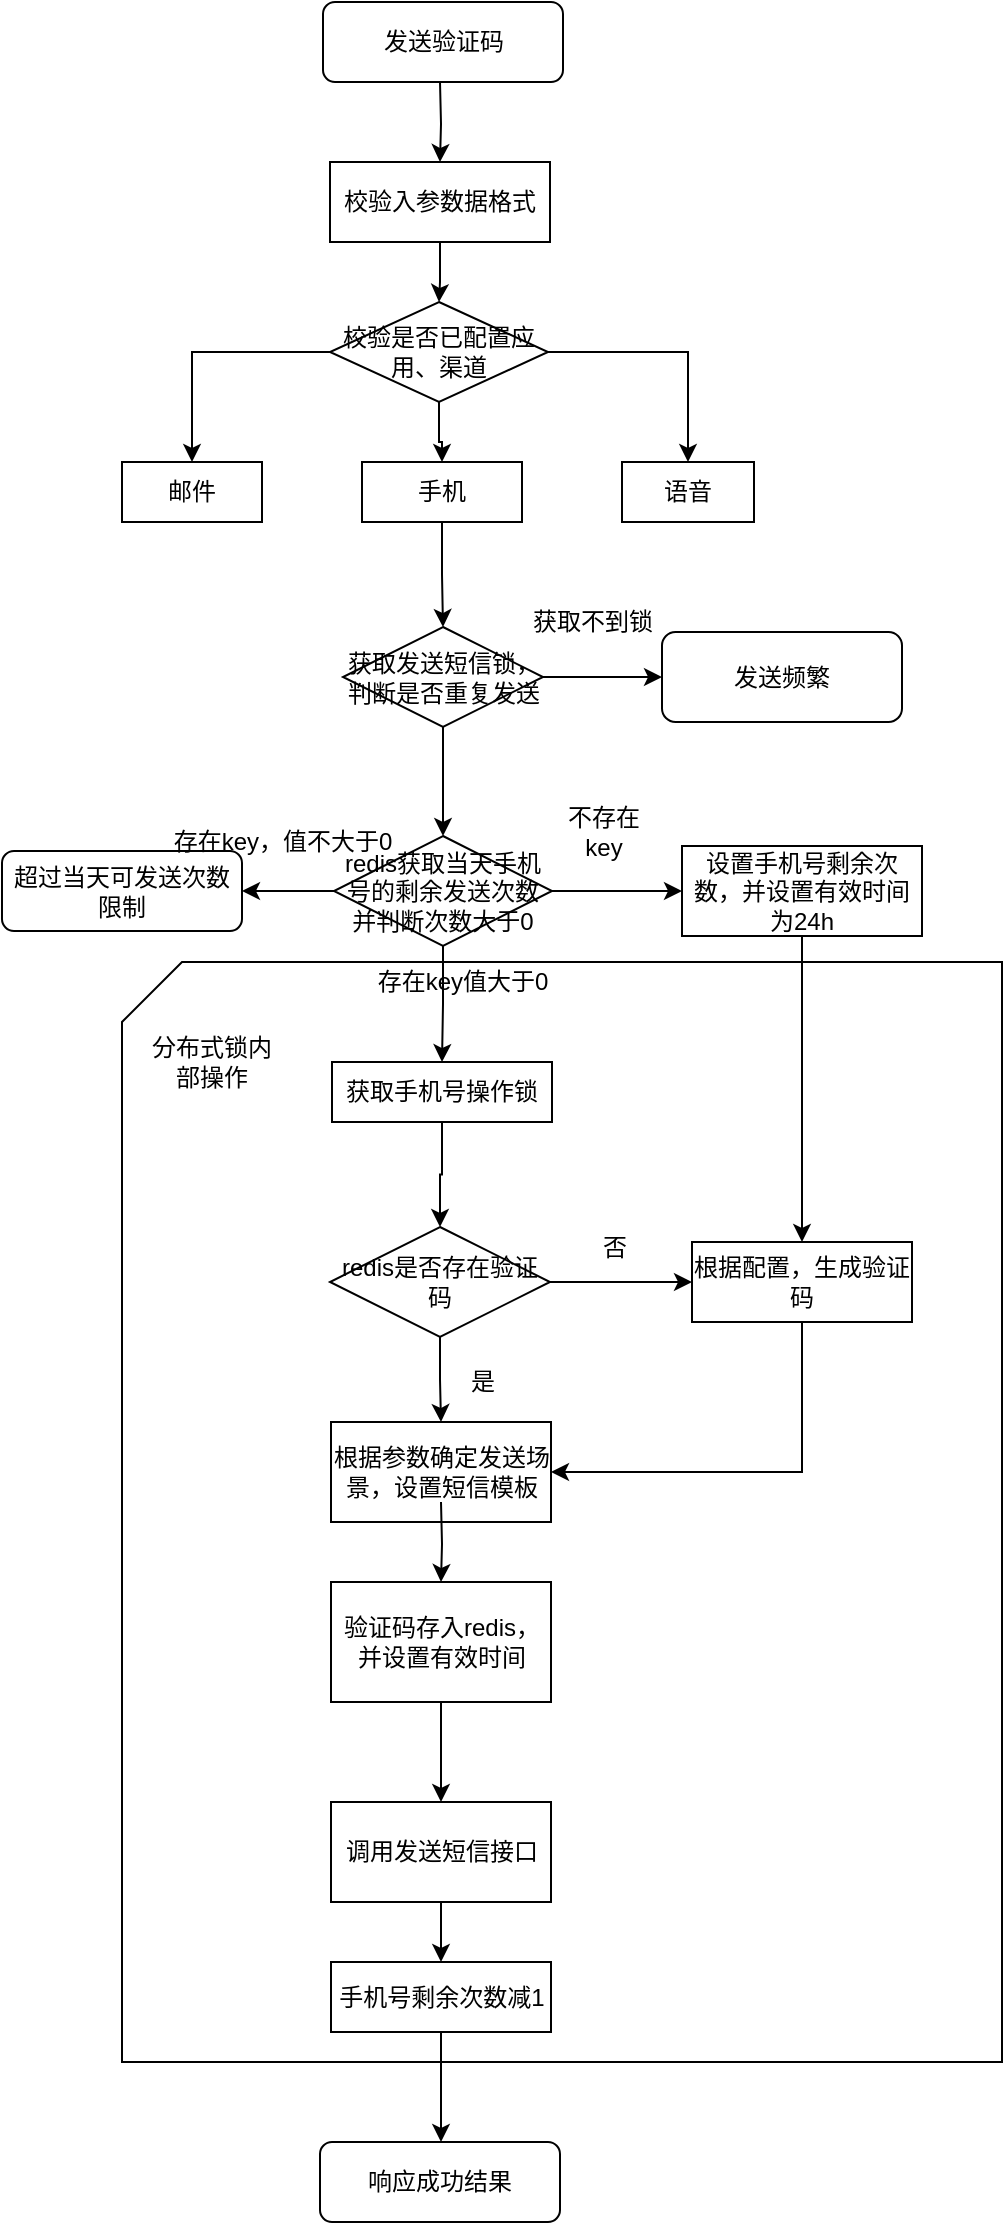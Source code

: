 <mxfile version="15.5.2" type="github" pages="3">
  <diagram name="发送验证码" id="5t8LrFdxgWVExgxGlZ4b">
    <mxGraphModel dx="1422" dy="762" grid="1" gridSize="10" guides="1" tooltips="1" connect="1" arrows="1" fold="1" page="1" pageScale="1" pageWidth="827" pageHeight="1169" math="0" shadow="0">
      <root>
        <mxCell id="j0tR6l56mGdC5zeVIyex-0" />
        <mxCell id="j0tR6l56mGdC5zeVIyex-1" parent="j0tR6l56mGdC5zeVIyex-0" />
        <mxCell id="FIBJ8iWLLlTc4RRGElDK-0" value="" style="shape=card;whiteSpace=wrap;html=1;" parent="j0tR6l56mGdC5zeVIyex-1" vertex="1">
          <mxGeometry x="200" y="580" width="440" height="550" as="geometry" />
        </mxCell>
        <mxCell id="j0tR6l56mGdC5zeVIyex-3" style="edgeStyle=orthogonalEdgeStyle;rounded=0;orthogonalLoop=1;jettySize=auto;html=1;entryX=0.5;entryY=0;entryDx=0;entryDy=0;" parent="j0tR6l56mGdC5zeVIyex-1" target="j0tR6l56mGdC5zeVIyex-5" edge="1">
          <mxGeometry relative="1" as="geometry">
            <mxPoint x="359" y="140" as="sourcePoint" />
          </mxGeometry>
        </mxCell>
        <mxCell id="j0tR6l56mGdC5zeVIyex-4" style="edgeStyle=orthogonalEdgeStyle;rounded=0;orthogonalLoop=1;jettySize=auto;html=1;entryX=0.5;entryY=0;entryDx=0;entryDy=0;" parent="j0tR6l56mGdC5zeVIyex-1" source="j0tR6l56mGdC5zeVIyex-5" target="j0tR6l56mGdC5zeVIyex-31" edge="1">
          <mxGeometry relative="1" as="geometry" />
        </mxCell>
        <mxCell id="j0tR6l56mGdC5zeVIyex-5" value="校验入参数据格式" style="rounded=0;whiteSpace=wrap;html=1;" parent="j0tR6l56mGdC5zeVIyex-1" vertex="1">
          <mxGeometry x="304" y="180" width="110" height="40" as="geometry" />
        </mxCell>
        <mxCell id="j0tR6l56mGdC5zeVIyex-9" value="根据参数确定发送场景，设置短信模板" style="rounded=0;whiteSpace=wrap;html=1;" parent="j0tR6l56mGdC5zeVIyex-1" vertex="1">
          <mxGeometry x="304.5" y="810" width="110" height="50" as="geometry" />
        </mxCell>
        <mxCell id="TT7TSd0IVtJUblJzLXKE-5" value="" style="edgeStyle=orthogonalEdgeStyle;rounded=0;orthogonalLoop=1;jettySize=auto;html=1;" parent="j0tR6l56mGdC5zeVIyex-1" source="j0tR6l56mGdC5zeVIyex-19" target="j0tR6l56mGdC5zeVIyex-23" edge="1">
          <mxGeometry relative="1" as="geometry" />
        </mxCell>
        <mxCell id="j0tR6l56mGdC5zeVIyex-19" value="手机" style="rounded=0;whiteSpace=wrap;html=1;" parent="j0tR6l56mGdC5zeVIyex-1" vertex="1">
          <mxGeometry x="320" y="330" width="80" height="30" as="geometry" />
        </mxCell>
        <mxCell id="j0tR6l56mGdC5zeVIyex-20" value="邮件" style="rounded=0;whiteSpace=wrap;html=1;" parent="j0tR6l56mGdC5zeVIyex-1" vertex="1">
          <mxGeometry x="200" y="330" width="70" height="30" as="geometry" />
        </mxCell>
        <mxCell id="TT7TSd0IVtJUblJzLXKE-4" value="" style="edgeStyle=orthogonalEdgeStyle;rounded=0;orthogonalLoop=1;jettySize=auto;html=1;" parent="j0tR6l56mGdC5zeVIyex-1" source="j0tR6l56mGdC5zeVIyex-23" target="j0tR6l56mGdC5zeVIyex-37" edge="1">
          <mxGeometry relative="1" as="geometry" />
        </mxCell>
        <mxCell id="TT7TSd0IVtJUblJzLXKE-6" value="" style="edgeStyle=orthogonalEdgeStyle;rounded=0;orthogonalLoop=1;jettySize=auto;html=1;" parent="j0tR6l56mGdC5zeVIyex-1" source="j0tR6l56mGdC5zeVIyex-23" target="j0tR6l56mGdC5zeVIyex-27" edge="1">
          <mxGeometry relative="1" as="geometry" />
        </mxCell>
        <mxCell id="j0tR6l56mGdC5zeVIyex-23" value="&lt;span&gt;获取发送短信锁，判断是否重复发送&lt;/span&gt;" style="rhombus;whiteSpace=wrap;html=1;" parent="j0tR6l56mGdC5zeVIyex-1" vertex="1">
          <mxGeometry x="310.5" y="412.5" width="100" height="50" as="geometry" />
        </mxCell>
        <mxCell id="j0tR6l56mGdC5zeVIyex-25" style="edgeStyle=orthogonalEdgeStyle;rounded=0;orthogonalLoop=1;jettySize=auto;html=1;" parent="j0tR6l56mGdC5zeVIyex-1" source="j0tR6l56mGdC5zeVIyex-27" target="j0tR6l56mGdC5zeVIyex-35" edge="1">
          <mxGeometry relative="1" as="geometry" />
        </mxCell>
        <mxCell id="j0tR6l56mGdC5zeVIyex-26" style="edgeStyle=orthogonalEdgeStyle;rounded=0;orthogonalLoop=1;jettySize=auto;html=1;" parent="j0tR6l56mGdC5zeVIyex-1" source="j0tR6l56mGdC5zeVIyex-27" edge="1">
          <mxGeometry relative="1" as="geometry">
            <mxPoint x="260" y="544.5" as="targetPoint" />
          </mxGeometry>
        </mxCell>
        <mxCell id="Lb79s-1Z6JWkza9Oc_GC-1" style="edgeStyle=orthogonalEdgeStyle;rounded=0;orthogonalLoop=1;jettySize=auto;html=1;exitX=0.5;exitY=1;exitDx=0;exitDy=0;" parent="j0tR6l56mGdC5zeVIyex-1" source="j0tR6l56mGdC5zeVIyex-27" target="Lb79s-1Z6JWkza9Oc_GC-0" edge="1">
          <mxGeometry relative="1" as="geometry" />
        </mxCell>
        <mxCell id="j0tR6l56mGdC5zeVIyex-27" value="&lt;span&gt;redis获取当天手机号的剩余发送次数并判断次数大于0&lt;/span&gt;" style="rhombus;whiteSpace=wrap;html=1;" parent="j0tR6l56mGdC5zeVIyex-1" vertex="1">
          <mxGeometry x="306" y="517" width="109" height="55" as="geometry" />
        </mxCell>
        <mxCell id="j0tR6l56mGdC5zeVIyex-28" style="edgeStyle=orthogonalEdgeStyle;rounded=0;orthogonalLoop=1;jettySize=auto;html=1;entryX=0.5;entryY=0;entryDx=0;entryDy=0;" parent="j0tR6l56mGdC5zeVIyex-1" source="j0tR6l56mGdC5zeVIyex-31" target="j0tR6l56mGdC5zeVIyex-19" edge="1">
          <mxGeometry relative="1" as="geometry" />
        </mxCell>
        <mxCell id="j0tR6l56mGdC5zeVIyex-29" style="edgeStyle=orthogonalEdgeStyle;rounded=0;orthogonalLoop=1;jettySize=auto;html=1;entryX=0.5;entryY=0;entryDx=0;entryDy=0;" parent="j0tR6l56mGdC5zeVIyex-1" source="j0tR6l56mGdC5zeVIyex-31" target="j0tR6l56mGdC5zeVIyex-20" edge="1">
          <mxGeometry relative="1" as="geometry" />
        </mxCell>
        <mxCell id="j0tR6l56mGdC5zeVIyex-30" style="edgeStyle=orthogonalEdgeStyle;rounded=0;orthogonalLoop=1;jettySize=auto;html=1;entryX=0.5;entryY=0;entryDx=0;entryDy=0;" parent="j0tR6l56mGdC5zeVIyex-1" source="j0tR6l56mGdC5zeVIyex-31" target="j0tR6l56mGdC5zeVIyex-33" edge="1">
          <mxGeometry relative="1" as="geometry" />
        </mxCell>
        <mxCell id="j0tR6l56mGdC5zeVIyex-31" value="校验是否已配置应用、渠道" style="rhombus;whiteSpace=wrap;html=1;" parent="j0tR6l56mGdC5zeVIyex-1" vertex="1">
          <mxGeometry x="304" y="250" width="109" height="50" as="geometry" />
        </mxCell>
        <mxCell id="j0tR6l56mGdC5zeVIyex-33" value="语音" style="rounded=0;whiteSpace=wrap;html=1;" parent="j0tR6l56mGdC5zeVIyex-1" vertex="1">
          <mxGeometry x="450" y="330" width="66" height="30" as="geometry" />
        </mxCell>
        <mxCell id="FIBJ8iWLLlTc4RRGElDK-18" value="" style="edgeStyle=orthogonalEdgeStyle;rounded=0;orthogonalLoop=1;jettySize=auto;html=1;" parent="j0tR6l56mGdC5zeVIyex-1" source="j0tR6l56mGdC5zeVIyex-35" target="FIBJ8iWLLlTc4RRGElDK-16" edge="1">
          <mxGeometry relative="1" as="geometry" />
        </mxCell>
        <mxCell id="j0tR6l56mGdC5zeVIyex-35" value="设置手机号剩余次数，并设置有效时间为24h" style="rounded=0;whiteSpace=wrap;html=1;" parent="j0tR6l56mGdC5zeVIyex-1" vertex="1">
          <mxGeometry x="480" y="522" width="120" height="45" as="geometry" />
        </mxCell>
        <mxCell id="j0tR6l56mGdC5zeVIyex-37" value="发送频繁" style="rounded=1;whiteSpace=wrap;html=1;" parent="j0tR6l56mGdC5zeVIyex-1" vertex="1">
          <mxGeometry x="470" y="415" width="120" height="45" as="geometry" />
        </mxCell>
        <mxCell id="j0tR6l56mGdC5zeVIyex-38" value="超过当天可发送次数限制" style="rounded=1;whiteSpace=wrap;html=1;" parent="j0tR6l56mGdC5zeVIyex-1" vertex="1">
          <mxGeometry x="140" y="524.5" width="120" height="40" as="geometry" />
        </mxCell>
        <mxCell id="j0tR6l56mGdC5zeVIyex-40" value="发送验证码" style="rounded=1;whiteSpace=wrap;html=1;" parent="j0tR6l56mGdC5zeVIyex-1" vertex="1">
          <mxGeometry x="300.5" y="100" width="120" height="40" as="geometry" />
        </mxCell>
        <mxCell id="FIBJ8iWLLlTc4RRGElDK-1" value="" style="edgeStyle=orthogonalEdgeStyle;rounded=0;orthogonalLoop=1;jettySize=auto;html=1;" parent="j0tR6l56mGdC5zeVIyex-1" source="FIBJ8iWLLlTc4RRGElDK-2" target="FIBJ8iWLLlTc4RRGElDK-6" edge="1">
          <mxGeometry relative="1" as="geometry" />
        </mxCell>
        <mxCell id="FIBJ8iWLLlTc4RRGElDK-2" value="调用发送短信接口" style="rounded=0;whiteSpace=wrap;html=1;" parent="j0tR6l56mGdC5zeVIyex-1" vertex="1">
          <mxGeometry x="304.5" y="1000" width="110" height="50" as="geometry" />
        </mxCell>
        <mxCell id="FIBJ8iWLLlTc4RRGElDK-3" value="" style="edgeStyle=orthogonalEdgeStyle;rounded=0;orthogonalLoop=1;jettySize=auto;html=1;" parent="j0tR6l56mGdC5zeVIyex-1" source="FIBJ8iWLLlTc4RRGElDK-4" target="FIBJ8iWLLlTc4RRGElDK-2" edge="1">
          <mxGeometry relative="1" as="geometry" />
        </mxCell>
        <mxCell id="FIBJ8iWLLlTc4RRGElDK-4" value="验证码存入redis，并设置有效时间" style="rounded=0;whiteSpace=wrap;html=1;" parent="j0tR6l56mGdC5zeVIyex-1" vertex="1">
          <mxGeometry x="304.5" y="890" width="110" height="60" as="geometry" />
        </mxCell>
        <mxCell id="FIBJ8iWLLlTc4RRGElDK-5" value="" style="edgeStyle=orthogonalEdgeStyle;rounded=0;orthogonalLoop=1;jettySize=auto;html=1;" parent="j0tR6l56mGdC5zeVIyex-1" source="FIBJ8iWLLlTc4RRGElDK-6" edge="1">
          <mxGeometry relative="1" as="geometry">
            <mxPoint x="359.5" y="1170" as="targetPoint" />
          </mxGeometry>
        </mxCell>
        <mxCell id="FIBJ8iWLLlTc4RRGElDK-6" value="手机号剩余次数减1" style="rounded=0;whiteSpace=wrap;html=1;" parent="j0tR6l56mGdC5zeVIyex-1" vertex="1">
          <mxGeometry x="304.5" y="1080" width="110" height="35" as="geometry" />
        </mxCell>
        <mxCell id="FIBJ8iWLLlTc4RRGElDK-7" value="" style="edgeStyle=orthogonalEdgeStyle;rounded=0;orthogonalLoop=1;jettySize=auto;html=1;" parent="j0tR6l56mGdC5zeVIyex-1" target="FIBJ8iWLLlTc4RRGElDK-4" edge="1">
          <mxGeometry relative="1" as="geometry">
            <mxPoint x="359.5" y="850" as="sourcePoint" />
          </mxGeometry>
        </mxCell>
        <mxCell id="FIBJ8iWLLlTc4RRGElDK-9" value="分布式锁内部操作" style="text;html=1;strokeColor=none;fillColor=none;align=center;verticalAlign=middle;whiteSpace=wrap;rounded=0;" parent="j0tR6l56mGdC5zeVIyex-1" vertex="1">
          <mxGeometry x="210" y="620" width="70" height="20" as="geometry" />
        </mxCell>
        <mxCell id="FIBJ8iWLLlTc4RRGElDK-10" value="响应成功结果" style="rounded=1;whiteSpace=wrap;html=1;" parent="j0tR6l56mGdC5zeVIyex-1" vertex="1">
          <mxGeometry x="299" y="1170" width="120" height="40" as="geometry" />
        </mxCell>
        <mxCell id="FIBJ8iWLLlTc4RRGElDK-19" value="" style="edgeStyle=orthogonalEdgeStyle;rounded=0;orthogonalLoop=1;jettySize=auto;html=1;" parent="j0tR6l56mGdC5zeVIyex-1" source="FIBJ8iWLLlTc4RRGElDK-14" target="FIBJ8iWLLlTc4RRGElDK-16" edge="1">
          <mxGeometry relative="1" as="geometry" />
        </mxCell>
        <mxCell id="FIBJ8iWLLlTc4RRGElDK-21" value="" style="edgeStyle=orthogonalEdgeStyle;rounded=0;orthogonalLoop=1;jettySize=auto;html=1;" parent="j0tR6l56mGdC5zeVIyex-1" source="FIBJ8iWLLlTc4RRGElDK-14" target="j0tR6l56mGdC5zeVIyex-9" edge="1">
          <mxGeometry relative="1" as="geometry" />
        </mxCell>
        <mxCell id="FIBJ8iWLLlTc4RRGElDK-14" value="redis是否存在验证码" style="rhombus;whiteSpace=wrap;html=1;" parent="j0tR6l56mGdC5zeVIyex-1" vertex="1">
          <mxGeometry x="304" y="712.5" width="110" height="55" as="geometry" />
        </mxCell>
        <mxCell id="FIBJ8iWLLlTc4RRGElDK-22" style="edgeStyle=orthogonalEdgeStyle;rounded=0;orthogonalLoop=1;jettySize=auto;html=1;entryX=1;entryY=0.5;entryDx=0;entryDy=0;" parent="j0tR6l56mGdC5zeVIyex-1" source="FIBJ8iWLLlTc4RRGElDK-16" target="j0tR6l56mGdC5zeVIyex-9" edge="1">
          <mxGeometry relative="1" as="geometry">
            <Array as="points">
              <mxPoint x="540" y="755" />
            </Array>
          </mxGeometry>
        </mxCell>
        <mxCell id="FIBJ8iWLLlTc4RRGElDK-16" value="根据配置，生成验证码" style="rounded=0;whiteSpace=wrap;html=1;" parent="j0tR6l56mGdC5zeVIyex-1" vertex="1">
          <mxGeometry x="485" y="720" width="110" height="40" as="geometry" />
        </mxCell>
        <mxCell id="FIBJ8iWLLlTc4RRGElDK-23" value="不存在key" style="text;html=1;strokeColor=none;fillColor=none;align=center;verticalAlign=middle;whiteSpace=wrap;rounded=0;" parent="j0tR6l56mGdC5zeVIyex-1" vertex="1">
          <mxGeometry x="421" y="505" width="40" height="20" as="geometry" />
        </mxCell>
        <mxCell id="FIBJ8iWLLlTc4RRGElDK-24" value="存在key值大于0" style="text;html=1;align=center;verticalAlign=middle;resizable=0;points=[];autosize=1;strokeColor=none;" parent="j0tR6l56mGdC5zeVIyex-1" vertex="1">
          <mxGeometry x="320" y="580" width="100" height="20" as="geometry" />
        </mxCell>
        <mxCell id="FIBJ8iWLLlTc4RRGElDK-25" value="存在key，值不大于0" style="text;html=1;align=center;verticalAlign=middle;resizable=0;points=[];autosize=1;strokeColor=none;" parent="j0tR6l56mGdC5zeVIyex-1" vertex="1">
          <mxGeometry x="220" y="510" width="120" height="20" as="geometry" />
        </mxCell>
        <mxCell id="FIBJ8iWLLlTc4RRGElDK-26" value="否" style="text;html=1;align=center;verticalAlign=middle;resizable=0;points=[];autosize=1;strokeColor=none;" parent="j0tR6l56mGdC5zeVIyex-1" vertex="1">
          <mxGeometry x="431" y="712.5" width="30" height="20" as="geometry" />
        </mxCell>
        <mxCell id="FIBJ8iWLLlTc4RRGElDK-27" value="是" style="text;html=1;align=center;verticalAlign=middle;resizable=0;points=[];autosize=1;strokeColor=none;" parent="j0tR6l56mGdC5zeVIyex-1" vertex="1">
          <mxGeometry x="365" y="780" width="30" height="20" as="geometry" />
        </mxCell>
        <mxCell id="FIBJ8iWLLlTc4RRGElDK-28" value="获取不到锁" style="text;html=1;align=center;verticalAlign=middle;resizable=0;points=[];autosize=1;strokeColor=none;" parent="j0tR6l56mGdC5zeVIyex-1" vertex="1">
          <mxGeometry x="395" y="400" width="80" height="20" as="geometry" />
        </mxCell>
        <mxCell id="Lb79s-1Z6JWkza9Oc_GC-2" value="" style="edgeStyle=orthogonalEdgeStyle;rounded=0;orthogonalLoop=1;jettySize=auto;html=1;" parent="j0tR6l56mGdC5zeVIyex-1" source="Lb79s-1Z6JWkza9Oc_GC-0" target="FIBJ8iWLLlTc4RRGElDK-14" edge="1">
          <mxGeometry relative="1" as="geometry" />
        </mxCell>
        <mxCell id="Lb79s-1Z6JWkza9Oc_GC-0" value="获取手机号操作锁" style="rounded=0;whiteSpace=wrap;html=1;" parent="j0tR6l56mGdC5zeVIyex-1" vertex="1">
          <mxGeometry x="305" y="630" width="110" height="30" as="geometry" />
        </mxCell>
      </root>
    </mxGraphModel>
  </diagram>
  <diagram name="校验验证码" id="ZCCB-rKIKLvWdGgFKu5k">
    <mxGraphModel dx="595" dy="822" grid="1" gridSize="10" guides="1" tooltips="1" connect="1" arrows="1" fold="1" page="1" pageScale="1" pageWidth="827" pageHeight="1169" math="0" shadow="0">
      <root>
        <mxCell id="MIioRuYh6uq91LPKb-se-0" />
        <mxCell id="MIioRuYh6uq91LPKb-se-1" parent="MIioRuYh6uq91LPKb-se-0" />
        <mxCell id="MIioRuYh6uq91LPKb-se-17" value="" style="shape=card;whiteSpace=wrap;html=1;" parent="MIioRuYh6uq91LPKb-se-1" vertex="1">
          <mxGeometry x="1140" y="550" width="250" height="270" as="geometry" />
        </mxCell>
        <mxCell id="OVXaBmOmNDoFcZupnkY1-1" style="edgeStyle=orthogonalEdgeStyle;rounded=0;orthogonalLoop=1;jettySize=auto;html=1;exitX=0.5;exitY=1;exitDx=0;exitDy=0;" parent="MIioRuYh6uq91LPKb-se-1" source="MIioRuYh6uq91LPKb-se-19" target="MIioRuYh6uq91LPKb-se-27" edge="1">
          <mxGeometry relative="1" as="geometry" />
        </mxCell>
        <mxCell id="MIioRuYh6uq91LPKb-se-19" value="校验入参" style="rounded=0;whiteSpace=wrap;html=1;" parent="MIioRuYh6uq91LPKb-se-1" vertex="1">
          <mxGeometry x="1230" y="490" width="110" height="35" as="geometry" />
        </mxCell>
        <mxCell id="MIioRuYh6uq91LPKb-se-20" style="edgeStyle=orthogonalEdgeStyle;rounded=0;orthogonalLoop=1;jettySize=auto;html=1;exitX=0.5;exitY=1;exitDx=0;exitDy=0;entryX=0.5;entryY=0;entryDx=0;entryDy=0;" parent="MIioRuYh6uq91LPKb-se-1" source="MIioRuYh6uq91LPKb-se-21" target="MIioRuYh6uq91LPKb-se-31" edge="1">
          <mxGeometry relative="1" as="geometry" />
        </mxCell>
        <mxCell id="MIioRuYh6uq91LPKb-se-21" value="删除redis key缓存记录" style="rounded=0;whiteSpace=wrap;html=1;" parent="MIioRuYh6uq91LPKb-se-1" vertex="1">
          <mxGeometry x="1230" y="770" width="110" height="30" as="geometry" />
        </mxCell>
        <mxCell id="OVXaBmOmNDoFcZupnkY1-2" style="edgeStyle=orthogonalEdgeStyle;rounded=0;orthogonalLoop=1;jettySize=auto;html=1;exitX=0.5;exitY=1;exitDx=0;exitDy=0;" parent="MIioRuYh6uq91LPKb-se-1" source="MIioRuYh6uq91LPKb-se-23" target="MIioRuYh6uq91LPKb-se-21" edge="1">
          <mxGeometry relative="1" as="geometry" />
        </mxCell>
        <mxCell id="MIioRuYh6uq91LPKb-se-23" value="比对验证码" style="rounded=0;whiteSpace=wrap;html=1;" parent="MIioRuYh6uq91LPKb-se-1" vertex="1">
          <mxGeometry x="1230" y="710" width="110" height="30" as="geometry" />
        </mxCell>
        <mxCell id="MIioRuYh6uq91LPKb-se-24" style="edgeStyle=orthogonalEdgeStyle;rounded=0;orthogonalLoop=1;jettySize=auto;html=1;entryX=0.5;entryY=0;entryDx=0;entryDy=0;" parent="MIioRuYh6uq91LPKb-se-1" source="MIioRuYh6uq91LPKb-se-25" target="MIioRuYh6uq91LPKb-se-23" edge="1">
          <mxGeometry relative="1" as="geometry" />
        </mxCell>
        <mxCell id="MIioRuYh6uq91LPKb-se-25" value="redis中根据手机号获取验证码" style="rounded=0;whiteSpace=wrap;html=1;" parent="MIioRuYh6uq91LPKb-se-1" vertex="1">
          <mxGeometry x="1230" y="635" width="110" height="30" as="geometry" />
        </mxCell>
        <mxCell id="OVXaBmOmNDoFcZupnkY1-3" style="edgeStyle=orthogonalEdgeStyle;rounded=0;orthogonalLoop=1;jettySize=auto;html=1;exitX=0.5;exitY=1;exitDx=0;exitDy=0;" parent="MIioRuYh6uq91LPKb-se-1" source="MIioRuYh6uq91LPKb-se-27" target="MIioRuYh6uq91LPKb-se-25" edge="1">
          <mxGeometry relative="1" as="geometry" />
        </mxCell>
        <mxCell id="MIioRuYh6uq91LPKb-se-27" value="获取手机号操作锁" style="rounded=0;whiteSpace=wrap;html=1;" parent="MIioRuYh6uq91LPKb-se-1" vertex="1">
          <mxGeometry x="1230" y="570" width="110" height="30" as="geometry" />
        </mxCell>
        <mxCell id="MIioRuYh6uq91LPKb-se-28" value="分布式锁内部操作" style="text;html=1;strokeColor=none;fillColor=none;align=center;verticalAlign=middle;whiteSpace=wrap;rounded=0;" parent="MIioRuYh6uq91LPKb-se-1" vertex="1">
          <mxGeometry x="1150" y="585" width="70" height="20" as="geometry" />
        </mxCell>
        <mxCell id="MIioRuYh6uq91LPKb-se-29" style="edgeStyle=orthogonalEdgeStyle;rounded=0;orthogonalLoop=1;jettySize=auto;html=1;entryX=0.5;entryY=0;entryDx=0;entryDy=0;" parent="MIioRuYh6uq91LPKb-se-1" source="MIioRuYh6uq91LPKb-se-30" target="MIioRuYh6uq91LPKb-se-19" edge="1">
          <mxGeometry relative="1" as="geometry" />
        </mxCell>
        <mxCell id="MIioRuYh6uq91LPKb-se-30" value="&lt;span&gt;校验验证码&lt;/span&gt;" style="rounded=1;whiteSpace=wrap;html=1;" parent="MIioRuYh6uq91LPKb-se-1" vertex="1">
          <mxGeometry x="1230" y="410" width="110" height="40" as="geometry" />
        </mxCell>
        <mxCell id="MIioRuYh6uq91LPKb-se-31" value="响应成功" style="rounded=1;whiteSpace=wrap;html=1;" parent="MIioRuYh6uq91LPKb-se-1" vertex="1">
          <mxGeometry x="1230" y="835" width="110" height="40" as="geometry" />
        </mxCell>
      </root>
    </mxGraphModel>
  </diagram>
  <diagram name="重置短信发送次数" id="aWZl_UmdZT9RyfoMZFM0">
    <mxGraphModel dx="1422" dy="822" grid="1" gridSize="10" guides="1" tooltips="1" connect="1" arrows="1" fold="1" page="1" pageScale="1" pageWidth="827" pageHeight="1169" math="0" shadow="0">
      <root>
        <mxCell id="-4g4pupw44672mxsHblv-0" />
        <mxCell id="-4g4pupw44672mxsHblv-1" parent="-4g4pupw44672mxsHblv-0" />
        <mxCell id="VydrSOKeZJdOQrS-_dke-4" value="" style="edgeStyle=orthogonalEdgeStyle;rounded=0;orthogonalLoop=1;jettySize=auto;html=1;" edge="1" parent="-4g4pupw44672mxsHblv-1" source="VydrSOKeZJdOQrS-_dke-0" target="VydrSOKeZJdOQrS-_dke-3">
          <mxGeometry relative="1" as="geometry" />
        </mxCell>
        <mxCell id="VydrSOKeZJdOQrS-_dke-0" value="重置短信发送次数" style="rounded=1;whiteSpace=wrap;html=1;" vertex="1" parent="-4g4pupw44672mxsHblv-1">
          <mxGeometry x="320" y="160" width="120" height="40" as="geometry" />
        </mxCell>
        <mxCell id="VydrSOKeZJdOQrS-_dke-6" value="" style="edgeStyle=orthogonalEdgeStyle;rounded=0;orthogonalLoop=1;jettySize=auto;html=1;" edge="1" parent="-4g4pupw44672mxsHblv-1" source="VydrSOKeZJdOQrS-_dke-2">
          <mxGeometry relative="1" as="geometry">
            <mxPoint x="380" y="440" as="targetPoint" />
          </mxGeometry>
        </mxCell>
        <mxCell id="VydrSOKeZJdOQrS-_dke-2" value="设置redis的key为应用-场景-手机号，的剩余次数为初始次数&amp;nbsp;" style="rounded=0;whiteSpace=wrap;html=1;" vertex="1" parent="-4g4pupw44672mxsHblv-1">
          <mxGeometry x="320" y="340" width="120" height="50" as="geometry" />
        </mxCell>
        <mxCell id="VydrSOKeZJdOQrS-_dke-5" value="" style="edgeStyle=orthogonalEdgeStyle;rounded=0;orthogonalLoop=1;jettySize=auto;html=1;" edge="1" parent="-4g4pupw44672mxsHblv-1" source="VydrSOKeZJdOQrS-_dke-3" target="VydrSOKeZJdOQrS-_dke-2">
          <mxGeometry relative="1" as="geometry" />
        </mxCell>
        <mxCell id="VydrSOKeZJdOQrS-_dke-3" value="校验入参" style="rounded=0;whiteSpace=wrap;html=1;" vertex="1" parent="-4g4pupw44672mxsHblv-1">
          <mxGeometry x="320" y="250" width="120" height="40" as="geometry" />
        </mxCell>
        <mxCell id="tfdImL0tbJ--YuDjFx-7-0" value="返回成功" style="rounded=1;whiteSpace=wrap;html=1;" vertex="1" parent="-4g4pupw44672mxsHblv-1">
          <mxGeometry x="320" y="440" width="120" height="40" as="geometry" />
        </mxCell>
      </root>
    </mxGraphModel>
  </diagram>
</mxfile>
